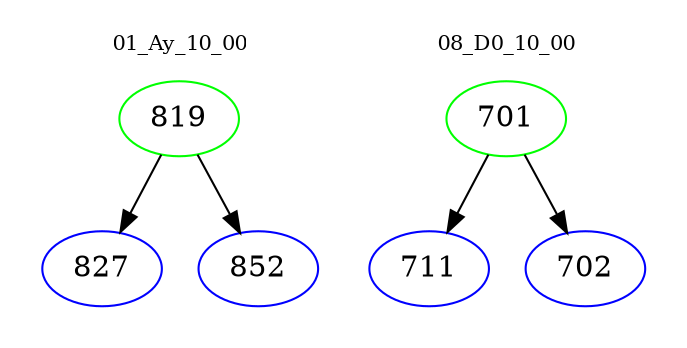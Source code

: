 digraph{
subgraph cluster_0 {
color = white
label = "01_Ay_10_00";
fontsize=10;
T0_819 [label="819", color="green"]
T0_819 -> T0_827 [color="black"]
T0_827 [label="827", color="blue"]
T0_819 -> T0_852 [color="black"]
T0_852 [label="852", color="blue"]
}
subgraph cluster_1 {
color = white
label = "08_D0_10_00";
fontsize=10;
T1_701 [label="701", color="green"]
T1_701 -> T1_711 [color="black"]
T1_711 [label="711", color="blue"]
T1_701 -> T1_702 [color="black"]
T1_702 [label="702", color="blue"]
}
}
